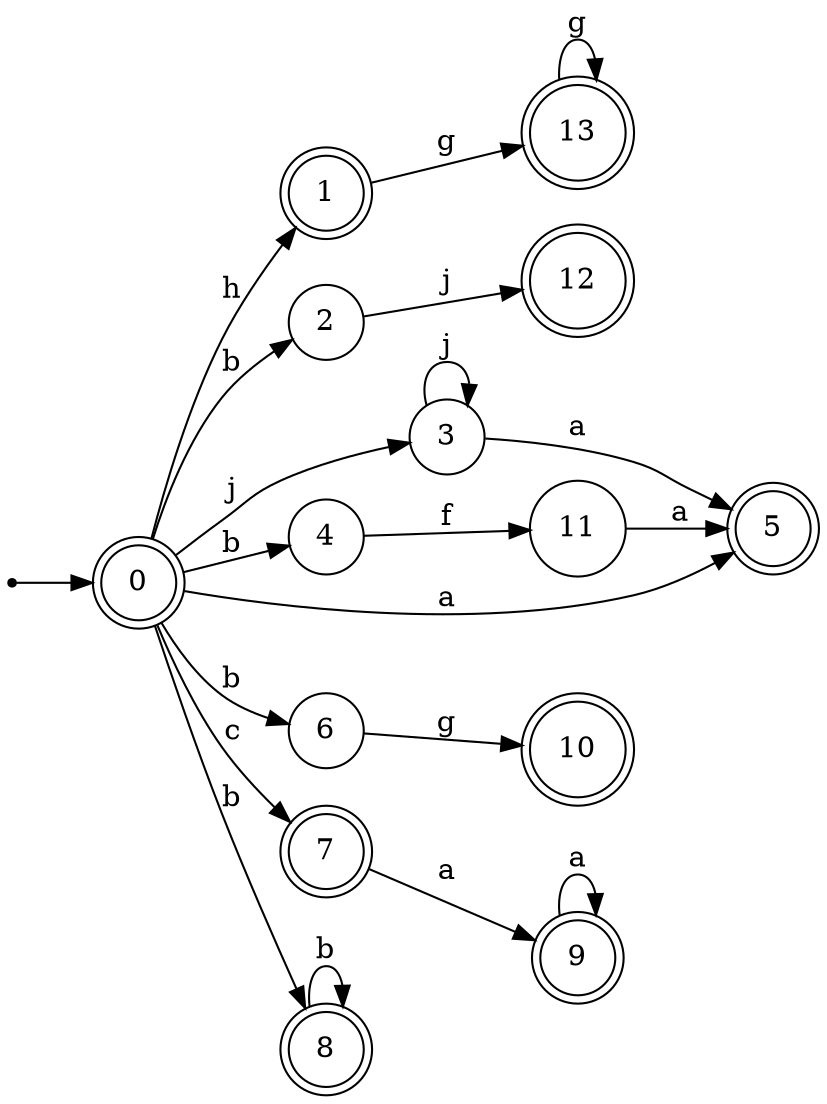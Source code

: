 digraph finite_state_machine {
rankdir=LR;
size="20,20";
node [shape = point]; "dummy0"
node [shape = doublecircle]; "0";"dummy0" -> "0";
node [shape = doublecircle]; "1";node [shape = circle]; "2";
node [shape = circle]; "3";
node [shape = circle]; "4";
node [shape = doublecircle]; "5";node [shape = circle]; "6";
node [shape = doublecircle]; "7";node [shape = doublecircle]; "8";node [shape = doublecircle]; "9";node [shape = doublecircle]; "10";node [shape = circle]; "11";
node [shape = doublecircle]; "12";node [shape = doublecircle]; "13";"0" -> "1" [label = "h"];
 "0" -> "8" [label = "b"];
 "0" -> "2" [label = "b"];
 "0" -> "4" [label = "b"];
 "0" -> "6" [label = "b"];
 "0" -> "3" [label = "j"];
 "0" -> "5" [label = "a"];
 "0" -> "7" [label = "c"];
 "8" -> "8" [label = "b"];
 "7" -> "9" [label = "a"];
 "9" -> "9" [label = "a"];
 "6" -> "10" [label = "g"];
 "4" -> "11" [label = "f"];
 "11" -> "5" [label = "a"];
 "3" -> "3" [label = "j"];
 "3" -> "5" [label = "a"];
 "2" -> "12" [label = "j"];
 "1" -> "13" [label = "g"];
 "13" -> "13" [label = "g"];
 }

